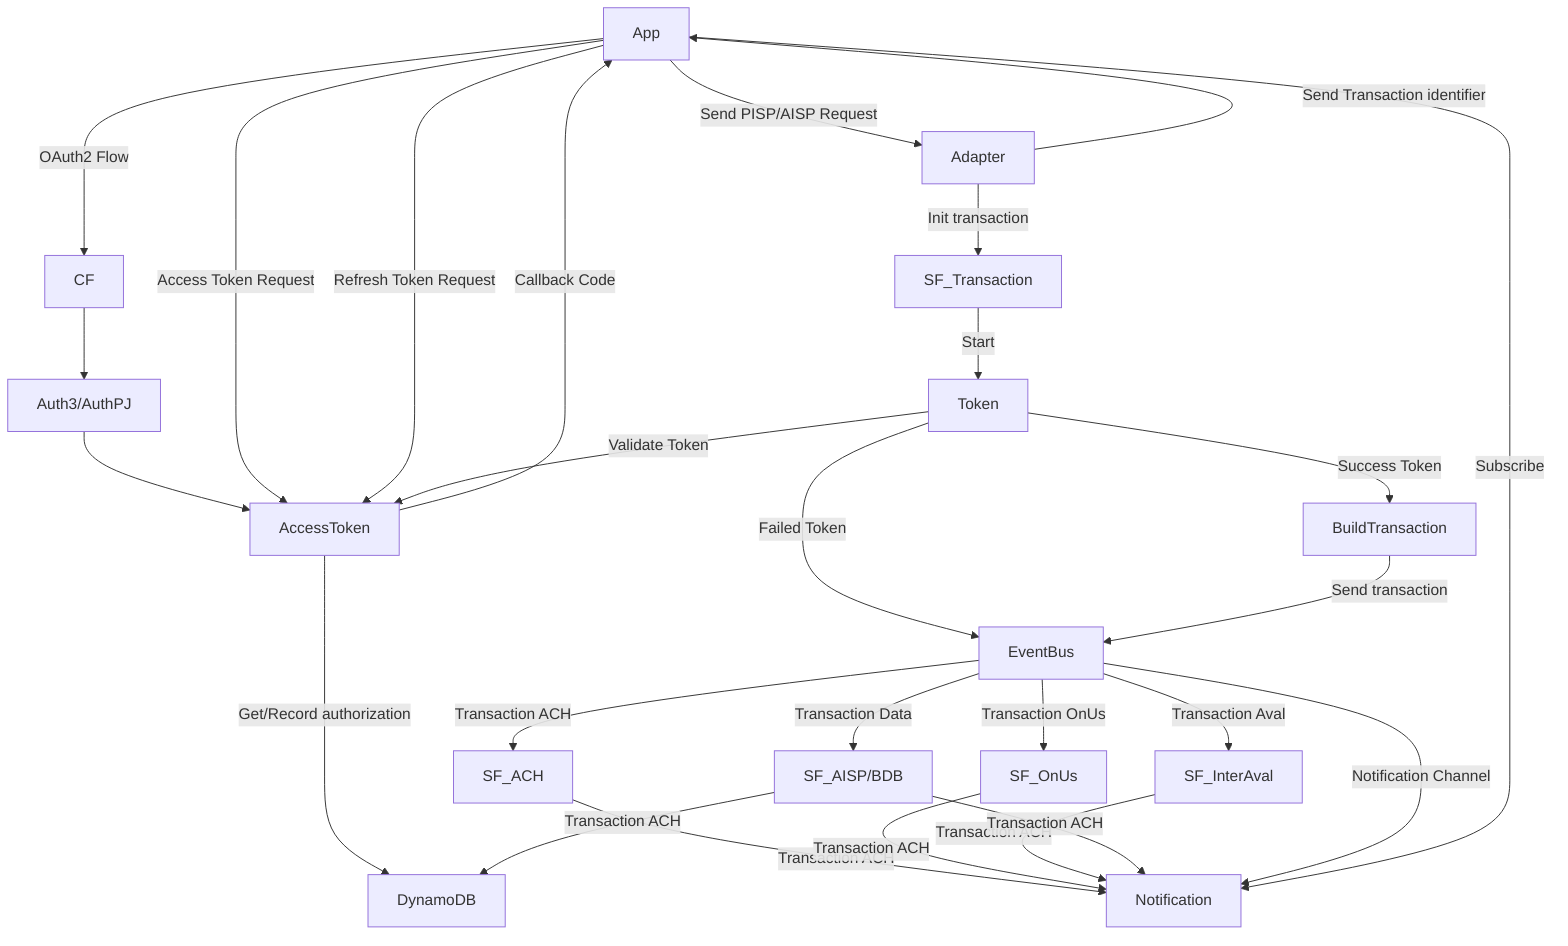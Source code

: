 graph TD
    App -->|OAuth2 Flow| CF
    CF --> Auth3/AuthPJ
    Auth3/AuthPJ --> AccessToken
    AccessToken -->|Callback Code| App
    App -->|Access Token Request| AccessToken
    App -->|Refresh Token Request| AccessToken
    AccessToken -->| Get/Record authorization | DynamoDB

    App -->|Send PISP/AISP Request| Adapter
    Adapter -->|Send Transaction identifier| App
    Adapter -->|Init transaction| SF_Transaction
    SF_Transaction -->|Start| Token
    Token -->|Validate Token| AccessToken
    Token -->|Failed Token| EventBus
    Token -->|Success Token| BuildTransaction
    BuildTransaction -->|Send transaction| EventBus

    EventBus -->|Transaction Data| SF_AISP/BDB
    EventBus -->|Transaction OnUs| SF_OnUs
    EventBus -->|Transaction Aval| SF_InterAval
    EventBus -->|Transaction ACH| SF_ACH
    SF_ACH -->|Transaction ACH| Notification
    SF_OnUs -->|Transaction ACH| Notification
    SF_InterAval -->|Transaction ACH| Notification
    SF_AISP/BDB -->|Transaction ACH| Notification
    SF_AISP/BDB -->|Transaction ACH| DynamoDB
    EventBus -->|Notification Channel| Notification
    App -->| Subscribe| Notification